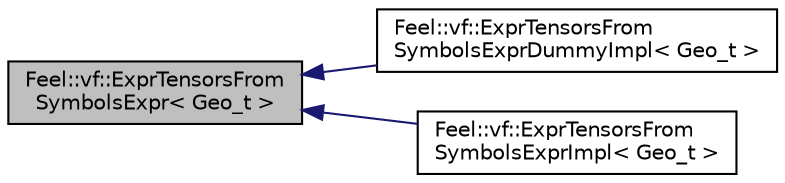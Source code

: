 digraph "Feel::vf::ExprTensorsFromSymbolsExpr&lt; Geo_t &gt;"
{
 // LATEX_PDF_SIZE
  edge [fontname="Helvetica",fontsize="10",labelfontname="Helvetica",labelfontsize="10"];
  node [fontname="Helvetica",fontsize="10",shape=record];
  rankdir="LR";
  Node1 [label="Feel::vf::ExprTensorsFrom\lSymbolsExpr\< Geo_t \>",height=0.2,width=0.4,color="black", fillcolor="grey75", style="filled", fontcolor="black",tooltip=" "];
  Node1 -> Node2 [dir="back",color="midnightblue",fontsize="10",style="solid",fontname="Helvetica"];
  Node2 [label="Feel::vf::ExprTensorsFrom\lSymbolsExprDummyImpl\< Geo_t \>",height=0.2,width=0.4,color="black", fillcolor="white", style="filled",URL="$structFeel_1_1vf_1_1ExprTensorsFromSymbolsExprDummyImpl.html",tooltip=" "];
  Node1 -> Node3 [dir="back",color="midnightblue",fontsize="10",style="solid",fontname="Helvetica"];
  Node3 [label="Feel::vf::ExprTensorsFrom\lSymbolsExprImpl\< Geo_t \>",height=0.2,width=0.4,color="black", fillcolor="white", style="filled",URL="$structFeel_1_1vf_1_1ExprTensorsFromSymbolsExprImpl.html",tooltip=" "];
}
